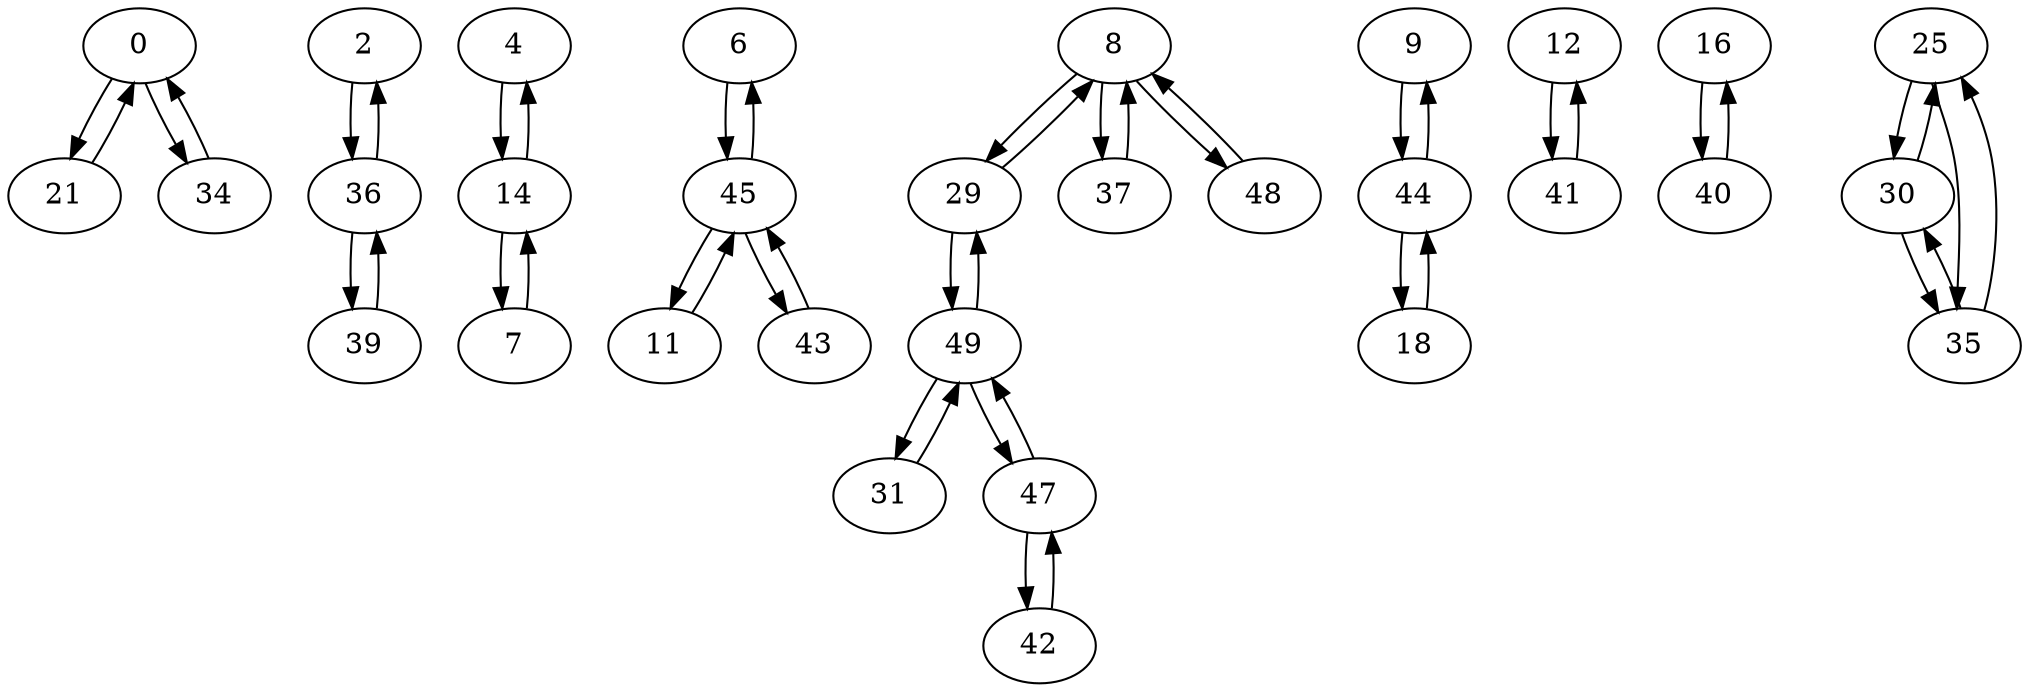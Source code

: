 digraph G {
  0 -> 21;
  0 -> 34;
  2 -> 36;
  4 -> 14;
  6 -> 45;
  7 -> 14;
  8 -> 29;
  8 -> 37;
  8 -> 48;
  9 -> 44;
  11 -> 45;
  12 -> 41;
  14 -> 4;
  14 -> 7;
  16 -> 40;
  18 -> 44;
  21 -> 0;
  25 -> 30;
  25 -> 35;
  29 -> 8;
  29 -> 49;
  30 -> 25;
  30 -> 35;
  31 -> 49;
  34 -> 0;
  35 -> 25;
  35 -> 30;
  36 -> 2;
  36 -> 39;
  37 -> 8;
  39 -> 36;
  40 -> 16;
  41 -> 12;
  42 -> 47;
  43 -> 45;
  44 -> 9;
  44 -> 18;
  45 -> 6;
  45 -> 11;
  45 -> 43;
  47 -> 42;
  47 -> 49;
  48 -> 8;
  49 -> 29;
  49 -> 31;
  49 -> 47;
}